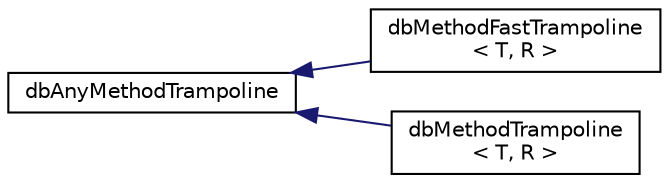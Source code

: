 digraph "Graphical Class Hierarchy"
{
 // INTERACTIVE_SVG=YES
 // LATEX_PDF_SIZE
  edge [fontname="Helvetica",fontsize="10",labelfontname="Helvetica",labelfontsize="10"];
  node [fontname="Helvetica",fontsize="10",shape=record];
  rankdir="LR";
  Node0 [label="dbAnyMethodTrampoline",height=0.2,width=0.4,color="black", fillcolor="white", style="filled",URL="$classdbAnyMethodTrampoline.html",tooltip=" "];
  Node0 -> Node1 [dir="back",color="midnightblue",fontsize="10",style="solid",fontname="Helvetica"];
  Node1 [label="dbMethodFastTrampoline\l\< T, R \>",height=0.2,width=0.4,color="black", fillcolor="white", style="filled",URL="$classdbMethodFastTrampoline.html",tooltip=" "];
  Node0 -> Node2 [dir="back",color="midnightblue",fontsize="10",style="solid",fontname="Helvetica"];
  Node2 [label="dbMethodTrampoline\l\< T, R \>",height=0.2,width=0.4,color="black", fillcolor="white", style="filled",URL="$classdbMethodTrampoline.html",tooltip=" "];
}
